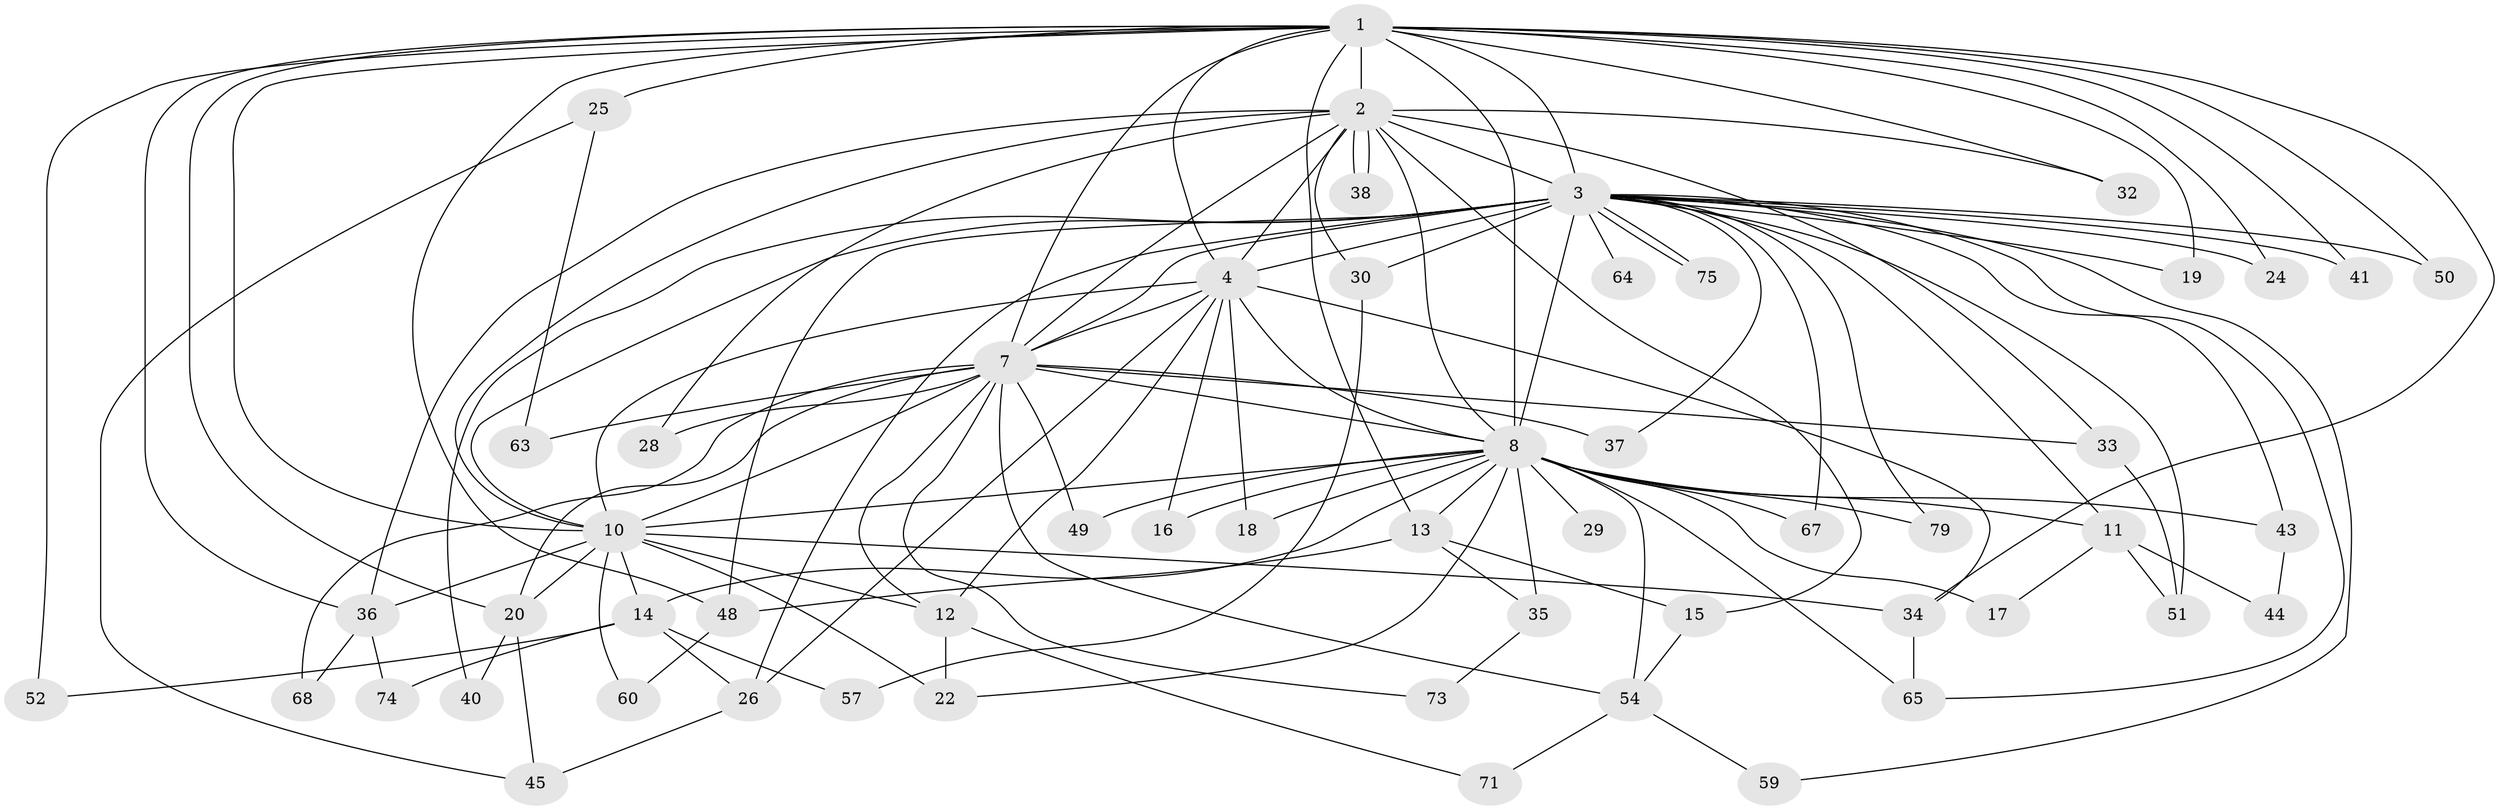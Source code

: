 // original degree distribution, {17: 0.0379746835443038, 19: 0.012658227848101266, 25: 0.012658227848101266, 14: 0.012658227848101266, 15: 0.02531645569620253, 20: 0.012658227848101266, 23: 0.012658227848101266, 5: 0.06329113924050633, 6: 0.012658227848101266, 3: 0.21518987341772153, 2: 0.5189873417721519, 4: 0.06329113924050633}
// Generated by graph-tools (version 1.1) at 2025/11/02/27/25 16:11:06]
// undirected, 55 vertices, 125 edges
graph export_dot {
graph [start="1"]
  node [color=gray90,style=filled];
  1 [super="+5"];
  2 [super="+23"];
  3 [super="+6"];
  4 [super="+78"];
  7 [super="+62"];
  8 [super="+9"];
  10 [super="+39"];
  11 [super="+72"];
  12;
  13 [super="+21"];
  14;
  15;
  16 [super="+46"];
  17 [super="+47"];
  18;
  19 [super="+42"];
  20 [super="+31"];
  22 [super="+55"];
  24 [super="+56"];
  25 [super="+27"];
  26 [super="+66"];
  28;
  29;
  30;
  32;
  33;
  34 [super="+69"];
  35;
  36 [super="+77"];
  37;
  38;
  40;
  41 [super="+76"];
  43;
  44;
  45 [super="+53"];
  48 [super="+61"];
  49;
  50;
  51;
  52;
  54 [super="+58"];
  57;
  59;
  60;
  63;
  64;
  65 [super="+70"];
  67;
  68;
  71;
  73;
  74;
  75;
  79;
  1 -- 2 [weight=2];
  1 -- 3 [weight=4];
  1 -- 4 [weight=2];
  1 -- 7 [weight=2];
  1 -- 8 [weight=4];
  1 -- 10 [weight=2];
  1 -- 13;
  1 -- 20;
  1 -- 24;
  1 -- 25 [weight=3];
  1 -- 32;
  1 -- 48;
  1 -- 50;
  1 -- 34;
  1 -- 36;
  1 -- 41;
  1 -- 19;
  1 -- 52;
  2 -- 3 [weight=3];
  2 -- 4;
  2 -- 7;
  2 -- 8 [weight=2];
  2 -- 10 [weight=2];
  2 -- 15;
  2 -- 28;
  2 -- 30;
  2 -- 32;
  2 -- 33;
  2 -- 38;
  2 -- 38;
  2 -- 36;
  3 -- 4 [weight=2];
  3 -- 7 [weight=2];
  3 -- 8 [weight=4];
  3 -- 10 [weight=2];
  3 -- 11;
  3 -- 24 [weight=2];
  3 -- 26;
  3 -- 37;
  3 -- 40;
  3 -- 41 [weight=2];
  3 -- 50;
  3 -- 59;
  3 -- 64 [weight=2];
  3 -- 75;
  3 -- 75;
  3 -- 79;
  3 -- 67;
  3 -- 19 [weight=2];
  3 -- 30;
  3 -- 43;
  3 -- 48;
  3 -- 51;
  3 -- 65;
  4 -- 7;
  4 -- 8 [weight=2];
  4 -- 10;
  4 -- 16;
  4 -- 18;
  4 -- 26;
  4 -- 34;
  4 -- 12;
  7 -- 8 [weight=3];
  7 -- 10;
  7 -- 12;
  7 -- 28;
  7 -- 33;
  7 -- 37;
  7 -- 49;
  7 -- 54;
  7 -- 63;
  7 -- 68;
  7 -- 73;
  7 -- 20;
  8 -- 10 [weight=2];
  8 -- 11;
  8 -- 29 [weight=2];
  8 -- 35;
  8 -- 67;
  8 -- 54;
  8 -- 65;
  8 -- 13 [weight=2];
  8 -- 14;
  8 -- 79;
  8 -- 16 [weight=2];
  8 -- 17 [weight=2];
  8 -- 18;
  8 -- 43;
  8 -- 49;
  8 -- 22;
  10 -- 12;
  10 -- 14;
  10 -- 20;
  10 -- 22;
  10 -- 34;
  10 -- 36;
  10 -- 60;
  11 -- 17;
  11 -- 44;
  11 -- 51;
  12 -- 22;
  12 -- 71;
  13 -- 15;
  13 -- 48;
  13 -- 35;
  14 -- 52;
  14 -- 57;
  14 -- 74;
  14 -- 26;
  15 -- 54;
  20 -- 40;
  20 -- 45;
  25 -- 63;
  25 -- 45;
  26 -- 45;
  30 -- 57;
  33 -- 51;
  34 -- 65;
  35 -- 73;
  36 -- 68;
  36 -- 74;
  43 -- 44;
  48 -- 60;
  54 -- 59;
  54 -- 71;
}

